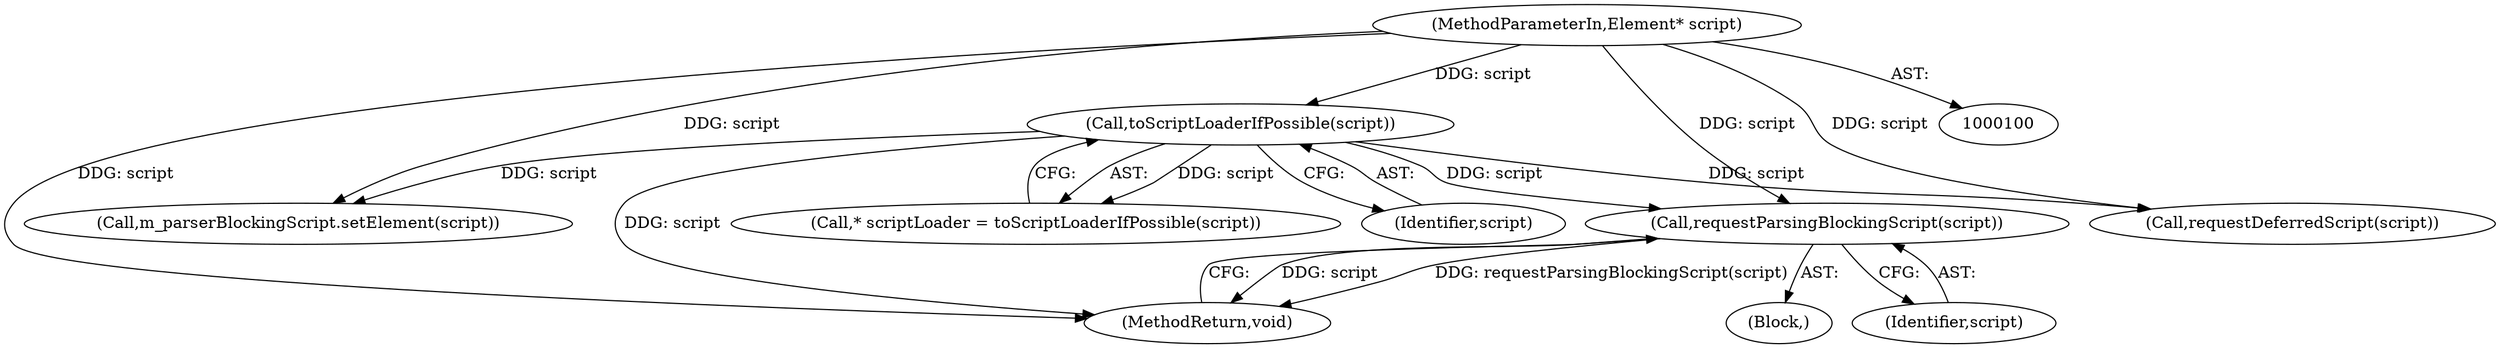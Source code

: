 digraph "0_Chrome_dff368031150a1033a1a3c913f8857679a0279be_3@pointer" {
"1000161" [label="(Call,requestParsingBlockingScript(script))"];
"1000113" [label="(Call,toScriptLoaderIfPossible(script))"];
"1000101" [label="(MethodParameterIn,Element* script)"];
"1000150" [label="(Call,m_parserBlockingScript.setElement(script))"];
"1000113" [label="(Call,toScriptLoaderIfPossible(script))"];
"1000139" [label="(Call,requestDeferredScript(script))"];
"1000162" [label="(Identifier,script)"];
"1000161" [label="(Call,requestParsingBlockingScript(script))"];
"1000163" [label="(MethodReturn,void)"];
"1000111" [label="(Call,* scriptLoader = toScriptLoaderIfPossible(script))"];
"1000160" [label="(Block,)"];
"1000101" [label="(MethodParameterIn,Element* script)"];
"1000114" [label="(Identifier,script)"];
"1000161" -> "1000160"  [label="AST: "];
"1000161" -> "1000162"  [label="CFG: "];
"1000162" -> "1000161"  [label="AST: "];
"1000163" -> "1000161"  [label="CFG: "];
"1000161" -> "1000163"  [label="DDG: script"];
"1000161" -> "1000163"  [label="DDG: requestParsingBlockingScript(script)"];
"1000113" -> "1000161"  [label="DDG: script"];
"1000101" -> "1000161"  [label="DDG: script"];
"1000113" -> "1000111"  [label="AST: "];
"1000113" -> "1000114"  [label="CFG: "];
"1000114" -> "1000113"  [label="AST: "];
"1000111" -> "1000113"  [label="CFG: "];
"1000113" -> "1000163"  [label="DDG: script"];
"1000113" -> "1000111"  [label="DDG: script"];
"1000101" -> "1000113"  [label="DDG: script"];
"1000113" -> "1000139"  [label="DDG: script"];
"1000113" -> "1000150"  [label="DDG: script"];
"1000101" -> "1000100"  [label="AST: "];
"1000101" -> "1000163"  [label="DDG: script"];
"1000101" -> "1000139"  [label="DDG: script"];
"1000101" -> "1000150"  [label="DDG: script"];
}
